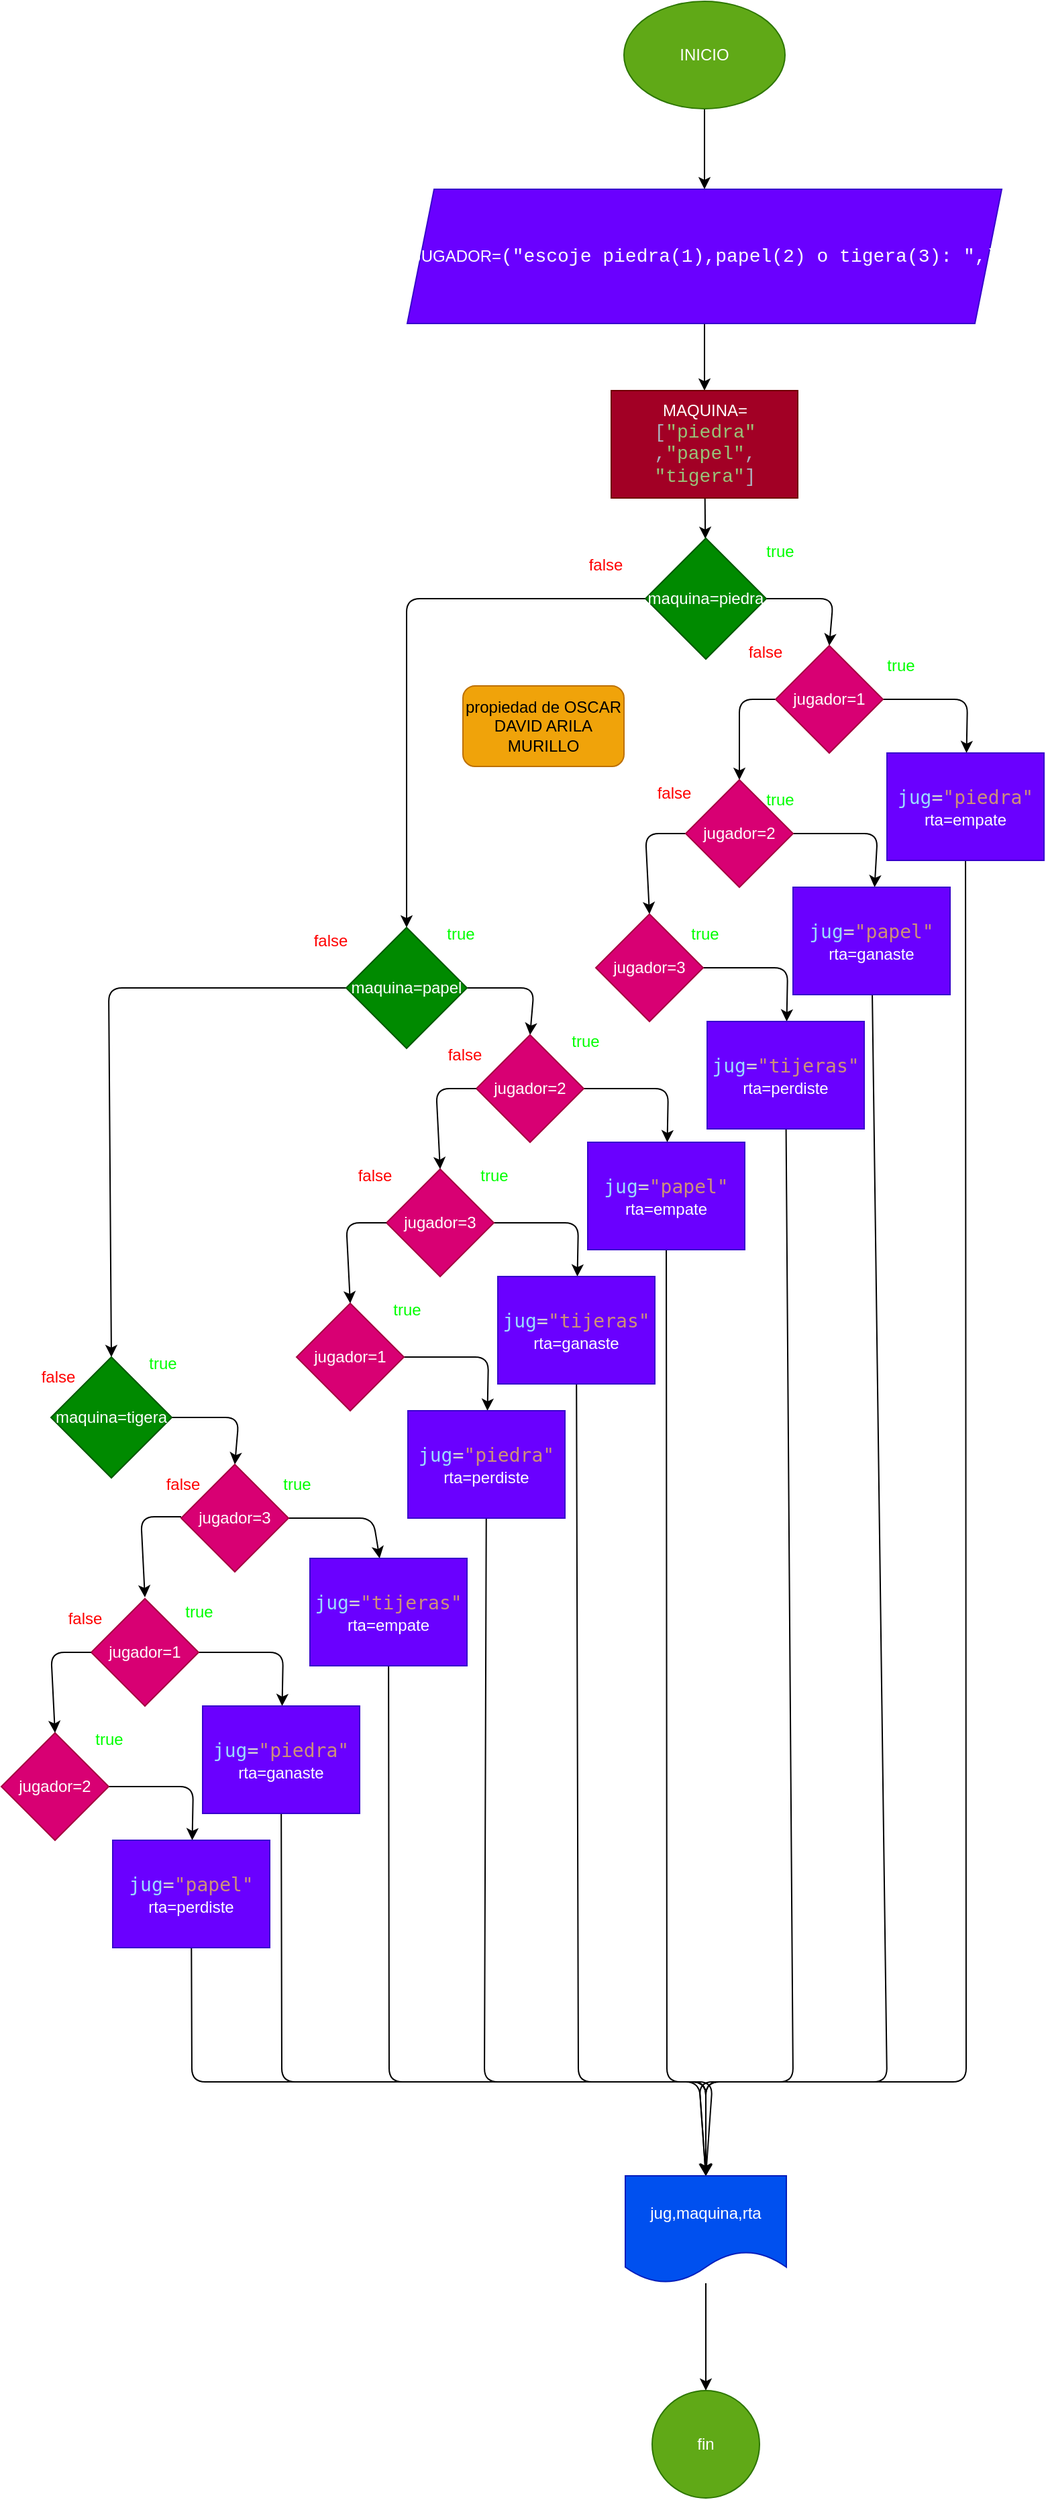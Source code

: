 <mxfile>
    <diagram id="kAJGpUURAKkahp7enerx" name="Página-1">
        <mxGraphModel dx="1716" dy="1706" grid="1" gridSize="10" guides="1" tooltips="1" connect="1" arrows="1" fold="1" page="1" pageScale="1" pageWidth="827" pageHeight="1169" math="0" shadow="0">
            <root>
                <mxCell id="0"/>
                <mxCell id="1" parent="0"/>
                <mxCell id="4" value="" style="edgeStyle=none;html=1;" parent="1" source="2" target="3" edge="1">
                    <mxGeometry relative="1" as="geometry"/>
                </mxCell>
                <mxCell id="2" value="INICIO" style="ellipse;whiteSpace=wrap;html=1;fillColor=#60a917;fontColor=#ffffff;strokeColor=#2D7600;" parent="1" vertex="1">
                    <mxGeometry x="354" y="-20" width="120" height="80" as="geometry"/>
                </mxCell>
                <mxCell id="6" value="" style="edgeStyle=none;html=1;" parent="1" source="3" target="5" edge="1">
                    <mxGeometry relative="1" as="geometry"/>
                </mxCell>
                <mxCell id="3" value="JUGADOR=&lt;span style=&quot;font-family: Consolas, &amp;quot;Courier New&amp;quot;, monospace; font-size: 14px;&quot;&gt;(&lt;/span&gt;&lt;span style=&quot;font-family: Consolas, &amp;quot;Courier New&amp;quot;, monospace; font-size: 14px;&quot;&gt;&quot;escoje piedra(1),papel(2) o tigera(3): &quot;&lt;/span&gt;&lt;span style=&quot;font-family: Consolas, &amp;quot;Courier New&amp;quot;, monospace; font-size: 14px;&quot;&gt;,)&lt;/span&gt;" style="shape=parallelogram;perimeter=parallelogramPerimeter;whiteSpace=wrap;html=1;fixedSize=1;fillColor=#6a00ff;strokeColor=#3700CC;fontColor=#ffffff;" parent="1" vertex="1">
                    <mxGeometry x="192.5" y="120" width="443" height="100" as="geometry"/>
                </mxCell>
                <mxCell id="13" value="" style="edgeStyle=none;html=1;" parent="1" source="5" target="7" edge="1">
                    <mxGeometry relative="1" as="geometry"/>
                </mxCell>
                <object label="MAQUINA=&lt;span style=&quot;color: rgb(171, 178, 191); font-family: Consolas, &amp;quot;Courier New&amp;quot;, monospace; font-size: 14px;&quot;&gt;[&lt;/span&gt;&lt;span style=&quot;font-family: Consolas, &amp;quot;Courier New&amp;quot;, monospace; font-size: 14px; color: rgb(152, 195, 121);&quot;&gt;&quot;piedra&quot;&lt;br&gt;&lt;/span&gt;&lt;span style=&quot;color: rgb(171, 178, 191); font-family: Consolas, &amp;quot;Courier New&amp;quot;, monospace; font-size: 14px;&quot;&gt;,&lt;/span&gt;&lt;span style=&quot;font-family: Consolas, &amp;quot;Courier New&amp;quot;, monospace; font-size: 14px; color: rgb(152, 195, 121);&quot;&gt;&quot;papel&quot;&lt;/span&gt;&lt;span style=&quot;color: rgb(171, 178, 191); font-family: Consolas, &amp;quot;Courier New&amp;quot;, monospace; font-size: 14px;&quot;&gt;,&lt;br&gt;&lt;/span&gt;&lt;span style=&quot;font-family: Consolas, &amp;quot;Courier New&amp;quot;, monospace; font-size: 14px; color: rgb(152, 195, 121);&quot;&gt;&quot;tigera&quot;&lt;/span&gt;&lt;span style=&quot;color: rgb(171, 178, 191); font-family: Consolas, &amp;quot;Courier New&amp;quot;, monospace; font-size: 14px;&quot;&gt;]&lt;/span&gt;&lt;span style=&quot;background-color: initial;&quot;&gt;&#9;&lt;/span&gt;" id="5">
                    <mxCell style="whiteSpace=wrap;html=1;fillColor=#a20025;strokeColor=#6F0000;fontColor=#ffffff;" parent="1" vertex="1">
                        <mxGeometry x="344.5" y="270" width="139" height="80" as="geometry"/>
                    </mxCell>
                </object>
                <mxCell id="10" style="edgeStyle=none;html=1;entryX=0.5;entryY=0;entryDx=0;entryDy=0;" parent="1" source="7" target="9" edge="1">
                    <mxGeometry relative="1" as="geometry">
                        <Array as="points">
                            <mxPoint x="510" y="425"/>
                        </Array>
                    </mxGeometry>
                </mxCell>
                <mxCell id="62" style="edgeStyle=none;html=1;entryX=0.5;entryY=0;entryDx=0;entryDy=0;fontColor=#00FF00;" parent="1" source="7" target="27" edge="1">
                    <mxGeometry relative="1" as="geometry">
                        <Array as="points">
                            <mxPoint x="192" y="425"/>
                        </Array>
                    </mxGeometry>
                </mxCell>
                <mxCell id="7" value="maquina=piedra" style="rhombus;whiteSpace=wrap;html=1;labelBackgroundColor=none;fillColor=#008a00;fontColor=#ffffff;strokeColor=#005700;" parent="1" vertex="1">
                    <mxGeometry x="370" y="380" width="90" height="90" as="geometry"/>
                </mxCell>
                <mxCell id="12" value="" style="edgeStyle=none;html=1;" parent="1" source="9" target="11" edge="1">
                    <mxGeometry relative="1" as="geometry">
                        <Array as="points">
                            <mxPoint x="610" y="500"/>
                        </Array>
                    </mxGeometry>
                </mxCell>
                <mxCell id="64" style="edgeStyle=none;html=1;entryX=0.5;entryY=0;entryDx=0;entryDy=0;fontColor=#00FF00;" parent="1" source="9" target="20" edge="1">
                    <mxGeometry relative="1" as="geometry">
                        <Array as="points">
                            <mxPoint x="440" y="500"/>
                        </Array>
                    </mxGeometry>
                </mxCell>
                <mxCell id="9" value="jugador=1" style="rhombus;whiteSpace=wrap;html=1;labelBackgroundColor=none;fillColor=#d80073;fontColor=#ffffff;strokeColor=#A50040;" parent="1" vertex="1">
                    <mxGeometry x="467" y="460" width="80" height="80" as="geometry"/>
                </mxCell>
                <mxCell id="97" style="edgeStyle=none;html=1;entryX=0.5;entryY=0;entryDx=0;entryDy=0;fontColor=#FFFFFF;" parent="1" source="11" target="86" edge="1">
                    <mxGeometry relative="1" as="geometry">
                        <Array as="points">
                            <mxPoint x="609" y="1530"/>
                            <mxPoint x="415" y="1530"/>
                        </Array>
                    </mxGeometry>
                </mxCell>
                <mxCell id="11" value="&lt;div style=&quot;color: rgb(212, 212, 212); font-family: &amp;quot;Droid Sans Mono&amp;quot;, &amp;quot;monospace&amp;quot;, monospace; font-size: 14px; line-height: 19px;&quot;&gt;&lt;span style=&quot;color: rgb(156, 220, 254);&quot;&gt;jug&lt;/span&gt;=&lt;span style=&quot;color: rgb(206, 145, 120);&quot;&gt;&quot;piedra&quot;&lt;/span&gt;&lt;/div&gt;rta=empate" style="whiteSpace=wrap;html=1;fillColor=#6a00ff;strokeColor=#3700CC;fontColor=#ffffff;" parent="1" vertex="1">
                    <mxGeometry x="550" y="540" width="117" height="80" as="geometry"/>
                </mxCell>
                <mxCell id="19" value="" style="edgeStyle=none;html=1;" parent="1" source="20" target="21" edge="1">
                    <mxGeometry relative="1" as="geometry">
                        <Array as="points">
                            <mxPoint x="543" y="600"/>
                        </Array>
                    </mxGeometry>
                </mxCell>
                <mxCell id="65" style="edgeStyle=none;html=1;entryX=0.5;entryY=0;entryDx=0;entryDy=0;fontColor=#00FF00;" parent="1" source="20" target="24" edge="1">
                    <mxGeometry relative="1" as="geometry">
                        <Array as="points">
                            <mxPoint x="370" y="600"/>
                        </Array>
                    </mxGeometry>
                </mxCell>
                <mxCell id="20" value="jugador=2&lt;span style=&quot;color: rgba(0, 0, 0, 0); font-family: monospace; font-size: 0px; text-align: start;&quot;&gt;%3CmxGraphModel%3E%3Croot%3E%3CmxCell%20id%3D%220%22%2F%3E%3CmxCell%20id%3D%221%22%20parent%3D%220%22%2F%3E%3CmxCell%20id%3D%222%22%20value%3D%22%22%20style%3D%22edgeStyle%3Dnone%3Bhtml%3D1%3B%22%20edge%3D%221%22%20source%3D%223%22%20target%3D%224%22%20parent%3D%221%22%3E%3CmxGeometry%20relative%3D%221%22%20as%3D%22geometry%22%3E%3CArray%20as%3D%22points%22%3E%3CmxPoint%20x%3D%22610%22%20y%3D%22500%22%2F%3E%3C%2FArray%3E%3C%2FmxGeometry%3E%3C%2FmxCell%3E%3CmxCell%20id%3D%223%22%20value%3D%22jugador%3D1%22%20style%3D%22rhombus%3BwhiteSpace%3Dwrap%3Bhtml%3D1%3BlabelBackgroundColor%3Dnone%3BfillColor%3D%23d80073%3BfontColor%3D%23ffffff%3BstrokeColor%3D%23A50040%3B%22%20vertex%3D%221%22%20parent%3D%221%22%3E%3CmxGeometry%20x%3D%22467%22%20y%3D%22460%22%20width%3D%2280%22%20height%3D%2280%22%20as%3D%22geometry%22%2F%3E%3C%2FmxCell%3E%3CmxCell%20id%3D%224%22%20value%3D%22empate%22%20style%3D%22shape%3Ddocument%3BwhiteSpace%3Dwrap%3Bhtml%3D1%3BboundedLbl%3D1%3BlabelBackgroundColor%3Dnone%3BfillColor%3D%23a20025%3BfontColor%3D%23ffffff%3BstrokeColor%3D%236F0000%3B%22%20vertex%3D%221%22%20parent%3D%221%22%3E%3CmxGeometry%20x%3D%22550%22%20y%3D%22540%22%20width%3D%22117%22%20height%3D%2280%22%20as%3D%22geometry%22%2F%3E%3C%2FmxCell%3E%3C%2Froot%3E%3C%2FmxGraphModel%3E&lt;/span&gt;&lt;span style=&quot;color: rgba(0, 0, 0, 0); font-family: monospace; font-size: 0px; text-align: start;&quot;&gt;%3CmxGraphModel%3E%3Croot%3E%3CmxCell%20id%3D%220%22%2F%3E%3CmxCell%20id%3D%221%22%20parent%3D%220%22%2F%3E%3CmxCell%20id%3D%222%22%20value%3D%22%22%20style%3D%22edgeStyle%3Dnone%3Bhtml%3D1%3B%22%20edge%3D%221%22%20source%3D%223%22%20target%3D%224%22%20parent%3D%221%22%3E%3CmxGeometry%20relative%3D%221%22%20as%3D%22geometry%22%3E%3CArray%20as%3D%22points%22%3E%3CmxPoint%20x%3D%22610%22%20y%3D%22500%22%2F%3E%3C%2FArray%3E%3C%2FmxGeometry%3E%3C%2FmxCell%3E%3CmxCell%20id%3D%223%22%20value%3D%22jugador%3D1%22%20style%3D%22rhombus%3BwhiteSpace%3Dwrap%3Bhtml%3D1%3BlabelBackgroundColor%3Dnone%3BfillColor%3D%23d80073%3BfontColor%3D%23ffffff%3BstrokeColor%3D%23A50040%3B%22%20vertex%3D%221%22%20parent%3D%221%22%3E%3CmxGeometry%20x%3D%22467%22%20y%3D%22460%22%20width%3D%2280%22%20height%3D%2280%22%20as%3D%22geometry%22%2F%3E%3C%2FmxCell%3E%3CmxCell%20id%3D%224%22%20value%3D%22empate%22%20style%3D%22shape%3Ddocument%3BwhiteSpace%3Dwrap%3Bhtml%3D1%3BboundedLbl%3D1%3BlabelBackgroundColor%3Dnone%3BfillColor%3D%23a20025%3BfontColor%3D%23ffffff%3BstrokeColor%3D%236F0000%3B%22%20vertex%3D%221%22%20parent%3D%221%22%3E%3CmxGeometry%20x%3D%22550%22%20y%3D%22540%22%20width%3D%22117%22%20height%3D%2280%22%20as%3D%22geometry%22%2F%3E%3C%2FmxCell%3E%3C%2Froot%3E%3C%2FmxGraphModel%3E&lt;/span&gt;" style="rhombus;whiteSpace=wrap;html=1;labelBackgroundColor=none;fillColor=#d80073;fontColor=#ffffff;strokeColor=#A50040;" parent="1" vertex="1">
                    <mxGeometry x="400" y="560" width="80" height="80" as="geometry"/>
                </mxCell>
                <mxCell id="96" style="edgeStyle=none;html=1;entryX=0.5;entryY=0;entryDx=0;entryDy=0;fontColor=#FFFFFF;" parent="1" source="21" target="86" edge="1">
                    <mxGeometry relative="1" as="geometry">
                        <Array as="points">
                            <mxPoint x="550" y="1530"/>
                            <mxPoint x="410" y="1530"/>
                        </Array>
                    </mxGeometry>
                </mxCell>
                <mxCell id="21" value="&lt;div style=&quot;color: rgb(212, 212, 212); font-family: &amp;quot;Droid Sans Mono&amp;quot;, &amp;quot;monospace&amp;quot;, monospace; font-size: 14px; line-height: 19px;&quot;&gt;&lt;span style=&quot;color: rgb(156, 220, 254);&quot;&gt;jug&lt;/span&gt;=&lt;span style=&quot;color: rgb(206, 145, 120);&quot;&gt;&quot;papel&quot;&lt;/span&gt;&lt;/div&gt;rta=ganaste&lt;br&gt;" style="whiteSpace=wrap;html=1;fillColor=#6a00ff;strokeColor=#3700CC;fontColor=#ffffff;" parent="1" vertex="1">
                    <mxGeometry x="480" y="640" width="117" height="80" as="geometry"/>
                </mxCell>
                <mxCell id="23" value="" style="edgeStyle=none;html=1;" parent="1" source="24" target="25" edge="1">
                    <mxGeometry relative="1" as="geometry">
                        <Array as="points">
                            <mxPoint x="476" y="700"/>
                        </Array>
                    </mxGeometry>
                </mxCell>
                <mxCell id="24" value="jugador=3&lt;span style=&quot;color: rgba(0, 0, 0, 0); font-family: monospace; font-size: 0px; text-align: start;&quot;&gt;%3CmxGraphModel%3E%3Croot%3E%3CmxCell%20id%3D%220%22%2F%3E%3CmxCell%20id%3D%221%22%20parent%3D%220%22%2F%3E%3CmxCell%20id%3D%222%22%20value%3D%22%22%20style%3D%22edgeStyle%3Dnone%3Bhtml%3D1%3B%22%20edge%3D%221%22%20source%3D%223%22%20target%3D%224%22%20parent%3D%221%22%3E%3CmxGeometry%20relative%3D%221%22%20as%3D%22geometry%22%3E%3CArray%20as%3D%22points%22%3E%3CmxPoint%20x%3D%22610%22%20y%3D%22500%22%2F%3E%3C%2FArray%3E%3C%2FmxGeometry%3E%3C%2FmxCell%3E%3CmxCell%20id%3D%223%22%20value%3D%22jugador%3D1%22%20style%3D%22rhombus%3BwhiteSpace%3Dwrap%3Bhtml%3D1%3BlabelBackgroundColor%3Dnone%3BfillColor%3D%23d80073%3BfontColor%3D%23ffffff%3BstrokeColor%3D%23A50040%3B%22%20vertex%3D%221%22%20parent%3D%221%22%3E%3CmxGeometry%20x%3D%22467%22%20y%3D%22460%22%20width%3D%2280%22%20height%3D%2280%22%20as%3D%22geometry%22%2F%3E%3C%2FmxCell%3E%3CmxCell%20id%3D%224%22%20value%3D%22empate%22%20style%3D%22shape%3Ddocument%3BwhiteSpace%3Dwrap%3Bhtml%3D1%3BboundedLbl%3D1%3BlabelBackgroundColor%3Dnone%3BfillColor%3D%23a20025%3BfontColor%3D%23ffffff%3BstrokeColor%3D%236F0000%3B%22%20vertex%3D%221%22%20parent%3D%221%22%3E%3CmxGeometry%20x%3D%22550%22%20y%3D%22540%22%20width%3D%22117%22%20height%3D%2280%22%20as%3D%22geometry%22%2F%3E%3C%2FmxCell%3E%3C%2Froot%3E%3C%2FmxGraphModel%3E&lt;/span&gt;&lt;span style=&quot;color: rgba(0, 0, 0, 0); font-family: monospace; font-size: 0px; text-align: start;&quot;&gt;%3CmxGraphModel%3E%3Croot%3E%3CmxCell%20id%3D%220%22%2F%3E%3CmxCell%20id%3D%221%22%20parent%3D%220%22%2F%3E%3CmxCell%20id%3D%222%22%20value%3D%22%22%20style%3D%22edgeStyle%3Dnone%3Bhtml%3D1%3B%22%20edge%3D%221%22%20source%3D%223%22%20target%3D%224%22%20parent%3D%221%22%3E%3CmxGeometry%20relative%3D%221%22%20as%3D%22geometry%22%3E%3CArray%20as%3D%22points%22%3E%3CmxPoint%20x%3D%22610%22%20y%3D%22500%22%2F%3E%3C%2FArray%3E%3C%2FmxGeometry%3E%3C%2FmxCell%3E%3CmxCell%20id%3D%223%22%20value%3D%22jugador%3D1%22%20style%3D%22rhombus%3BwhiteSpace%3Dwrap%3Bhtml%3D1%3BlabelBackgroundColor%3Dnone%3BfillColor%3D%23d80073%3BfontColor%3D%23ffffff%3BstrokeColor%3D%23A50040%3B%22%20vertex%3D%221%22%20parent%3D%221%22%3E%3CmxGeometry%20x%3D%22467%22%20y%3D%22460%22%20width%3D%2280%22%20height%3D%2280%22%20as%3D%22geometry%22%2F%3E%3C%2FmxCell%3E%3CmxCell%20id%3D%224%22%20value%3D%22empate%22%20style%3D%22shape%3Ddocument%3BwhiteSpace%3Dwrap%3Bhtml%3D1%3BboundedLbl%3D1%3BlabelBackgroundColor%3Dnone%3BfillColor%3D%23a20025%3BfontColor%3D%23ffffff%3BstrokeColor%3D%236F0000%3B%22%20vertex%3D%221%22%20parent%3D%221%22%3E%3CmxGeometry%20x%3D%22550%22%20y%3D%22540%22%20width%3D%22117%22%20height%3D%2280%22%20as%3D%22geometry%22%2F%3E%3C%2FmxCell%3E%3C%2Froot%3E%3C%2FmxGraphModel%3E&lt;/span&gt;" style="rhombus;whiteSpace=wrap;html=1;labelBackgroundColor=none;fillColor=#d80073;fontColor=#ffffff;strokeColor=#A50040;" parent="1" vertex="1">
                    <mxGeometry x="333" y="660" width="80" height="80" as="geometry"/>
                </mxCell>
                <mxCell id="95" style="edgeStyle=none;html=1;entryX=0.5;entryY=0;entryDx=0;entryDy=0;fontColor=#FFFFFF;" parent="1" source="25" target="86" edge="1">
                    <mxGeometry relative="1" as="geometry">
                        <Array as="points">
                            <mxPoint x="480" y="1530"/>
                            <mxPoint x="415" y="1530"/>
                        </Array>
                    </mxGeometry>
                </mxCell>
                <mxCell id="25" value="&lt;div style=&quot;color: rgb(212, 212, 212); font-family: &amp;quot;Droid Sans Mono&amp;quot;, &amp;quot;monospace&amp;quot;, monospace; font-size: 14px; line-height: 19px;&quot;&gt;&lt;span style=&quot;color: rgb(156, 220, 254);&quot;&gt;jug&lt;/span&gt;=&lt;span style=&quot;color: rgb(206, 145, 120);&quot;&gt;&quot;tijeras&quot;&lt;/span&gt;&lt;/div&gt;rta=perdiste" style="whiteSpace=wrap;html=1;fillColor=#6a00ff;strokeColor=#3700CC;fontColor=#ffffff;" parent="1" vertex="1">
                    <mxGeometry x="416" y="740" width="117" height="80" as="geometry"/>
                </mxCell>
                <mxCell id="26" style="edgeStyle=none;html=1;entryX=0.5;entryY=0;entryDx=0;entryDy=0;" parent="1" source="27" target="29" edge="1">
                    <mxGeometry relative="1" as="geometry">
                        <Array as="points">
                            <mxPoint x="287" y="715"/>
                        </Array>
                    </mxGeometry>
                </mxCell>
                <mxCell id="63" style="edgeStyle=none;html=1;entryX=0.5;entryY=0;entryDx=0;entryDy=0;fontColor=#00FF00;" parent="1" source="27" target="38" edge="1">
                    <mxGeometry relative="1" as="geometry">
                        <Array as="points">
                            <mxPoint x="-30" y="715"/>
                        </Array>
                    </mxGeometry>
                </mxCell>
                <mxCell id="27" value="maquina=papel" style="rhombus;whiteSpace=wrap;html=1;labelBackgroundColor=none;fillColor=#008a00;fontColor=#ffffff;strokeColor=#005700;" parent="1" vertex="1">
                    <mxGeometry x="147" y="670" width="90" height="90" as="geometry"/>
                </mxCell>
                <mxCell id="28" value="" style="edgeStyle=none;html=1;" parent="1" source="29" target="30" edge="1">
                    <mxGeometry relative="1" as="geometry">
                        <Array as="points">
                            <mxPoint x="387" y="790"/>
                        </Array>
                    </mxGeometry>
                </mxCell>
                <mxCell id="29" value="jugador=2" style="rhombus;whiteSpace=wrap;html=1;labelBackgroundColor=none;fillColor=#d80073;fontColor=#ffffff;strokeColor=#A50040;" parent="1" vertex="1">
                    <mxGeometry x="244" y="750" width="80" height="80" as="geometry"/>
                </mxCell>
                <mxCell id="94" style="edgeStyle=none;html=1;entryX=0.5;entryY=0;entryDx=0;entryDy=0;fontColor=#FFFFFF;" parent="1" source="30" target="86" edge="1">
                    <mxGeometry relative="1" as="geometry">
                        <Array as="points">
                            <mxPoint x="386" y="1530"/>
                            <mxPoint x="420" y="1530"/>
                        </Array>
                    </mxGeometry>
                </mxCell>
                <mxCell id="30" value="&lt;div style=&quot;color: rgb(212, 212, 212); font-family: &amp;quot;Droid Sans Mono&amp;quot;, &amp;quot;monospace&amp;quot;, monospace; font-size: 14px; line-height: 19px;&quot;&gt;&lt;span style=&quot;color: rgb(156, 220, 254);&quot;&gt;jug&lt;/span&gt;=&lt;span style=&quot;color: rgb(206, 145, 120);&quot;&gt;&quot;papel&quot;&lt;/span&gt;&lt;/div&gt;rta=empate&lt;br&gt;" style="whiteSpace=wrap;html=1;fillColor=#6a00ff;strokeColor=#3700CC;fontColor=#ffffff;" parent="1" vertex="1">
                    <mxGeometry x="327" y="830" width="117" height="80" as="geometry"/>
                </mxCell>
                <mxCell id="31" value="" style="edgeStyle=none;html=1;" parent="1" source="32" target="33" edge="1">
                    <mxGeometry relative="1" as="geometry">
                        <Array as="points">
                            <mxPoint x="320" y="890"/>
                        </Array>
                    </mxGeometry>
                </mxCell>
                <mxCell id="32" value="jugador=3&lt;span style=&quot;color: rgba(0, 0, 0, 0); font-family: monospace; font-size: 0px; text-align: start;&quot;&gt;%3CmxGraphModel%3E%3Croot%3E%3CmxCell%20id%3D%220%22%2F%3E%3CmxCell%20id%3D%221%22%20parent%3D%220%22%2F%3E%3CmxCell%20id%3D%222%22%20value%3D%22%22%20style%3D%22edgeStyle%3Dnone%3Bhtml%3D1%3B%22%20edge%3D%221%22%20source%3D%223%22%20target%3D%224%22%20parent%3D%221%22%3E%3CmxGeometry%20relative%3D%221%22%20as%3D%22geometry%22%3E%3CArray%20as%3D%22points%22%3E%3CmxPoint%20x%3D%22610%22%20y%3D%22500%22%2F%3E%3C%2FArray%3E%3C%2FmxGeometry%3E%3C%2FmxCell%3E%3CmxCell%20id%3D%223%22%20value%3D%22jugador%3D1%22%20style%3D%22rhombus%3BwhiteSpace%3Dwrap%3Bhtml%3D1%3BlabelBackgroundColor%3Dnone%3BfillColor%3D%23d80073%3BfontColor%3D%23ffffff%3BstrokeColor%3D%23A50040%3B%22%20vertex%3D%221%22%20parent%3D%221%22%3E%3CmxGeometry%20x%3D%22467%22%20y%3D%22460%22%20width%3D%2280%22%20height%3D%2280%22%20as%3D%22geometry%22%2F%3E%3C%2FmxCell%3E%3CmxCell%20id%3D%224%22%20value%3D%22empate%22%20style%3D%22shape%3Ddocument%3BwhiteSpace%3Dwrap%3Bhtml%3D1%3BboundedLbl%3D1%3BlabelBackgroundColor%3Dnone%3BfillColor%3D%23a20025%3BfontColor%3D%23ffffff%3BstrokeColor%3D%236F0000%3B%22%20vertex%3D%221%22%20parent%3D%221%22%3E%3CmxGeometry%20x%3D%22550%22%20y%3D%22540%22%20width%3D%22117%22%20height%3D%2280%22%20as%3D%22geometry%22%2F%3E%3C%2FmxCell%3E%3C%2Froot%3E%3C%2FmxGraphModel%3E&lt;/span&gt;&lt;span style=&quot;color: rgba(0, 0, 0, 0); font-family: monospace; font-size: 0px; text-align: start;&quot;&gt;%3CmxGraphModel%3E%3Croot%3E%3CmxCell%20id%3D%220%22%2F%3E%3CmxCell%20id%3D%221%22%20parent%3D%220%22%2F%3E%3CmxCell%20id%3D%222%22%20value%3D%22%22%20style%3D%22edgeStyle%3Dnone%3Bhtml%3D1%3B%22%20edge%3D%221%22%20source%3D%223%22%20target%3D%224%22%20parent%3D%221%22%3E%3CmxGeometry%20relative%3D%221%22%20as%3D%22geometry%22%3E%3CArray%20as%3D%22points%22%3E%3CmxPoint%20x%3D%22610%22%20y%3D%22500%22%2F%3E%3C%2FArray%3E%3C%2FmxGeometry%3E%3C%2FmxCell%3E%3CmxCell%20id%3D%223%22%20value%3D%22jugador%3D1%22%20style%3D%22rhombus%3BwhiteSpace%3Dwrap%3Bhtml%3D1%3BlabelBackgroundColor%3Dnone%3BfillColor%3D%23d80073%3BfontColor%3D%23ffffff%3BstrokeColor%3D%23A50040%3B%22%20vertex%3D%221%22%20parent%3D%221%22%3E%3CmxGeometry%20x%3D%22467%22%20y%3D%22460%22%20width%3D%2280%22%20height%3D%2280%22%20as%3D%22geometry%22%2F%3E%3C%2FmxCell%3E%3CmxCell%20id%3D%224%22%20value%3D%22empate%22%20style%3D%22shape%3Ddocument%3BwhiteSpace%3Dwrap%3Bhtml%3D1%3BboundedLbl%3D1%3BlabelBackgroundColor%3Dnone%3BfillColor%3D%23a20025%3BfontColor%3D%23ffffff%3BstrokeColor%3D%236F0000%3B%22%20vertex%3D%221%22%20parent%3D%221%22%3E%3CmxGeometry%20x%3D%22550%22%20y%3D%22540%22%20width%3D%22117%22%20height%3D%2280%22%20as%3D%22geometry%22%2F%3E%3C%2FmxCell%3E%3C%2Froot%3E%3C%2FmxGraphModel%3E&lt;/span&gt;" style="rhombus;whiteSpace=wrap;html=1;labelBackgroundColor=none;fillColor=#d80073;fontColor=#ffffff;strokeColor=#A50040;" parent="1" vertex="1">
                    <mxGeometry x="177" y="850" width="80" height="80" as="geometry"/>
                </mxCell>
                <mxCell id="93" style="edgeStyle=none;html=1;entryX=0.5;entryY=0;entryDx=0;entryDy=0;fontColor=#FFFFFF;" parent="1" source="33" target="86" edge="1">
                    <mxGeometry relative="1" as="geometry">
                        <Array as="points">
                            <mxPoint x="320" y="1530"/>
                            <mxPoint x="410" y="1530"/>
                        </Array>
                    </mxGeometry>
                </mxCell>
                <mxCell id="33" value="&lt;div style=&quot;color: rgb(212, 212, 212); font-family: &amp;quot;Droid Sans Mono&amp;quot;, &amp;quot;monospace&amp;quot;, monospace; font-size: 14px; line-height: 19px;&quot;&gt;&lt;span style=&quot;color: rgb(156, 220, 254);&quot;&gt;jug&lt;/span&gt;=&lt;span style=&quot;color: rgb(206, 145, 120);&quot;&gt;&quot;tijeras&quot;&lt;/span&gt;&lt;/div&gt;rta=ganaste" style="whiteSpace=wrap;html=1;fillColor=#6a00ff;strokeColor=#3700CC;fontColor=#ffffff;" parent="1" vertex="1">
                    <mxGeometry x="260" y="930" width="117" height="80" as="geometry"/>
                </mxCell>
                <mxCell id="34" value="" style="edgeStyle=none;html=1;" parent="1" source="35" target="36" edge="1">
                    <mxGeometry relative="1" as="geometry">
                        <Array as="points">
                            <mxPoint x="253" y="990"/>
                        </Array>
                    </mxGeometry>
                </mxCell>
                <mxCell id="35" value="jugador=1&lt;span style=&quot;color: rgba(0, 0, 0, 0); font-family: monospace; font-size: 0px; text-align: start;&quot;&gt;%3CmxGraphModel%3E%3Croot%3E%3CmxCell%20id%3D%220%22%2F%3E%3CmxCell%20id%3D%221%22%20parent%3D%220%22%2F%3E%3CmxCell%20id%3D%222%22%20value%3D%22%22%20style%3D%22edgeStyle%3Dnone%3Bhtml%3D1%3B%22%20edge%3D%221%22%20source%3D%223%22%20target%3D%224%22%20parent%3D%221%22%3E%3CmxGeometry%20relative%3D%221%22%20as%3D%22geometry%22%3E%3CArray%20as%3D%22points%22%3E%3CmxPoint%20x%3D%22610%22%20y%3D%22500%22%2F%3E%3C%2FArray%3E%3C%2FmxGeometry%3E%3C%2FmxCell%3E%3CmxCell%20id%3D%223%22%20value%3D%22jugador%3D1%22%20style%3D%22rhombus%3BwhiteSpace%3Dwrap%3Bhtml%3D1%3BlabelBackgroundColor%3Dnone%3BfillColor%3D%23d80073%3BfontColor%3D%23ffffff%3BstrokeColor%3D%23A50040%3B%22%20vertex%3D%221%22%20parent%3D%221%22%3E%3CmxGeometry%20x%3D%22467%22%20y%3D%22460%22%20width%3D%2280%22%20height%3D%2280%22%20as%3D%22geometry%22%2F%3E%3C%2FmxCell%3E%3CmxCell%20id%3D%224%22%20value%3D%22empate%22%20style%3D%22shape%3Ddocument%3BwhiteSpace%3Dwrap%3Bhtml%3D1%3BboundedLbl%3D1%3BlabelBackgroundColor%3Dnone%3BfillColor%3D%23a20025%3BfontColor%3D%23ffffff%3BstrokeColor%3D%236F0000%3B%22%20vertex%3D%221%22%20parent%3D%221%22%3E%3CmxGeometry%20x%3D%22550%22%20y%3D%22540%22%20width%3D%22117%22%20height%3D%2280%22%20as%3D%22geometry%22%2F%3E%3C%2FmxCell%3E%3C%2Froot%3E%3C%2FmxGraphModel%3E&lt;/span&gt;&lt;span style=&quot;color: rgba(0, 0, 0, 0); font-family: monospace; font-size: 0px; text-align: start;&quot;&gt;%3CmxGraphModel%3E%3Croot%3E%3CmxCell%20id%3D%220%22%2F%3E%3CmxCell%20id%3D%221%22%20parent%3D%220%22%2F%3E%3CmxCell%20id%3D%222%22%20value%3D%22%22%20style%3D%22edgeStyle%3Dnone%3Bhtml%3D1%3B%22%20edge%3D%221%22%20source%3D%223%22%20target%3D%224%22%20parent%3D%221%22%3E%3CmxGeometry%20relative%3D%221%22%20as%3D%22geometry%22%3E%3CArray%20as%3D%22points%22%3E%3CmxPoint%20x%3D%22610%22%20y%3D%22500%22%2F%3E%3C%2FArray%3E%3C%2FmxGeometry%3E%3C%2FmxCell%3E%3CmxCell%20id%3D%223%22%20value%3D%22jugador%3D1%22%20style%3D%22rhombus%3BwhiteSpace%3Dwrap%3Bhtml%3D1%3BlabelBackgroundColor%3Dnone%3BfillColor%3D%23d80073%3BfontColor%3D%23ffffff%3BstrokeColor%3D%23A50040%3B%22%20vertex%3D%221%22%20parent%3D%221%22%3E%3CmxGeometry%20x%3D%22467%22%20y%3D%22460%22%20width%3D%2280%22%20height%3D%2280%22%20as%3D%22geometry%22%2F%3E%3C%2FmxCell%3E%3CmxCell%20id%3D%224%22%20value%3D%22empate%22%20style%3D%22shape%3Ddocument%3BwhiteSpace%3Dwrap%3Bhtml%3D1%3BboundedLbl%3D1%3BlabelBackgroundColor%3Dnone%3BfillColor%3D%23a20025%3BfontColor%3D%23ffffff%3BstrokeColor%3D%236F0000%3B%22%20vertex%3D%221%22%20parent%3D%221%22%3E%3CmxGeometry%20x%3D%22550%22%20y%3D%22540%22%20width%3D%22117%22%20height%3D%2280%22%20as%3D%22geometry%22%2F%3E%3C%2FmxCell%3E%3C%2Froot%3E%3C%2FmxGraphModel%3E&lt;/span&gt;" style="rhombus;whiteSpace=wrap;html=1;labelBackgroundColor=none;fillColor=#d80073;fontColor=#ffffff;strokeColor=#A50040;" parent="1" vertex="1">
                    <mxGeometry x="110" y="950" width="80" height="80" as="geometry"/>
                </mxCell>
                <mxCell id="90" style="edgeStyle=none;html=1;fontColor=#FFFFFF;entryX=0.5;entryY=0;entryDx=0;entryDy=0;" parent="1" source="36" target="86" edge="1">
                    <mxGeometry relative="1" as="geometry">
                        <mxPoint x="411.667" y="1580" as="targetPoint"/>
                        <Array as="points">
                            <mxPoint x="250" y="1530"/>
                            <mxPoint x="415" y="1530"/>
                        </Array>
                    </mxGeometry>
                </mxCell>
                <mxCell id="36" value="&lt;div style=&quot;color: rgb(212, 212, 212); font-family: &amp;quot;Droid Sans Mono&amp;quot;, &amp;quot;monospace&amp;quot;, monospace; font-size: 14px; line-height: 19px;&quot;&gt;&lt;span style=&quot;color: rgb(156, 220, 254);&quot;&gt;jug&lt;/span&gt;=&lt;span style=&quot;color: rgb(206, 145, 120);&quot;&gt;&quot;piedra&quot;&lt;/span&gt;&lt;/div&gt;rta=perdiste&lt;br&gt;" style="whiteSpace=wrap;html=1;fillColor=#6a00ff;strokeColor=#3700CC;fontColor=#ffffff;" parent="1" vertex="1">
                    <mxGeometry x="193" y="1030" width="117" height="80" as="geometry"/>
                </mxCell>
                <mxCell id="37" style="edgeStyle=none;html=1;entryX=0.5;entryY=0;entryDx=0;entryDy=0;" parent="1" source="38" target="40" edge="1">
                    <mxGeometry relative="1" as="geometry">
                        <Array as="points">
                            <mxPoint x="67" y="1035"/>
                        </Array>
                    </mxGeometry>
                </mxCell>
                <mxCell id="38" value="maquina=tigera" style="rhombus;whiteSpace=wrap;html=1;labelBackgroundColor=none;fillColor=#008a00;fontColor=#ffffff;strokeColor=#005700;" parent="1" vertex="1">
                    <mxGeometry x="-73" y="990" width="90" height="90" as="geometry"/>
                </mxCell>
                <mxCell id="39" value="" style="edgeStyle=none;html=1;" parent="1" source="40" target="41" edge="1">
                    <mxGeometry relative="1" as="geometry">
                        <Array as="points">
                            <mxPoint x="167" y="1110"/>
                        </Array>
                    </mxGeometry>
                </mxCell>
                <mxCell id="40" value="jugador=3" style="rhombus;whiteSpace=wrap;html=1;labelBackgroundColor=none;fillColor=#d80073;fontColor=#ffffff;strokeColor=#A50040;" parent="1" vertex="1">
                    <mxGeometry x="24" y="1070" width="80" height="80" as="geometry"/>
                </mxCell>
                <mxCell id="89" style="edgeStyle=none;html=1;entryX=0.5;entryY=0;entryDx=0;entryDy=0;fontColor=#FFFFFF;" parent="1" source="41" target="86" edge="1">
                    <mxGeometry relative="1" as="geometry">
                        <Array as="points">
                            <mxPoint x="179" y="1530"/>
                            <mxPoint x="415" y="1530"/>
                        </Array>
                    </mxGeometry>
                </mxCell>
                <mxCell id="41" value="&lt;div style=&quot;color: rgb(212, 212, 212); font-family: &amp;quot;Droid Sans Mono&amp;quot;, &amp;quot;monospace&amp;quot;, monospace; font-size: 14px; line-height: 19px;&quot;&gt;&lt;span style=&quot;color: rgb(156, 220, 254);&quot;&gt;jug&lt;/span&gt;=&lt;span style=&quot;color: rgb(206, 145, 120);&quot;&gt;&quot;tijeras&quot;&lt;/span&gt;&lt;/div&gt;rta=empate&lt;br&gt;" style="whiteSpace=wrap;html=1;fillColor=#6a00ff;strokeColor=#3700CC;fontColor=#ffffff;" parent="1" vertex="1">
                    <mxGeometry x="120" y="1140" width="117" height="80" as="geometry"/>
                </mxCell>
                <mxCell id="42" value="" style="edgeStyle=none;html=1;" parent="1" source="43" target="44" edge="1">
                    <mxGeometry relative="1" as="geometry">
                        <Array as="points">
                            <mxPoint x="100" y="1210"/>
                        </Array>
                    </mxGeometry>
                </mxCell>
                <mxCell id="43" value="jugador=1&lt;span style=&quot;color: rgba(0, 0, 0, 0); font-family: monospace; font-size: 0px; text-align: start;&quot;&gt;%3CmxGraphModel%3E%3Croot%3E%3CmxCell%20id%3D%220%22%2F%3E%3CmxCell%20id%3D%221%22%20parent%3D%220%22%2F%3E%3CmxCell%20id%3D%222%22%20value%3D%22%22%20style%3D%22edgeStyle%3Dnone%3Bhtml%3D1%3B%22%20edge%3D%221%22%20source%3D%223%22%20target%3D%224%22%20parent%3D%221%22%3E%3CmxGeometry%20relative%3D%221%22%20as%3D%22geometry%22%3E%3CArray%20as%3D%22points%22%3E%3CmxPoint%20x%3D%22610%22%20y%3D%22500%22%2F%3E%3C%2FArray%3E%3C%2FmxGeometry%3E%3C%2FmxCell%3E%3CmxCell%20id%3D%223%22%20value%3D%22jugador%3D1%22%20style%3D%22rhombus%3BwhiteSpace%3Dwrap%3Bhtml%3D1%3BlabelBackgroundColor%3Dnone%3BfillColor%3D%23d80073%3BfontColor%3D%23ffffff%3BstrokeColor%3D%23A50040%3B%22%20vertex%3D%221%22%20parent%3D%221%22%3E%3CmxGeometry%20x%3D%22467%22%20y%3D%22460%22%20width%3D%2280%22%20height%3D%2280%22%20as%3D%22geometry%22%2F%3E%3C%2FmxCell%3E%3CmxCell%20id%3D%224%22%20value%3D%22empate%22%20style%3D%22shape%3Ddocument%3BwhiteSpace%3Dwrap%3Bhtml%3D1%3BboundedLbl%3D1%3BlabelBackgroundColor%3Dnone%3BfillColor%3D%23a20025%3BfontColor%3D%23ffffff%3BstrokeColor%3D%236F0000%3B%22%20vertex%3D%221%22%20parent%3D%221%22%3E%3CmxGeometry%20x%3D%22550%22%20y%3D%22540%22%20width%3D%22117%22%20height%3D%2280%22%20as%3D%22geometry%22%2F%3E%3C%2FmxCell%3E%3C%2Froot%3E%3C%2FmxGraphModel%3E&lt;/span&gt;&lt;span style=&quot;color: rgba(0, 0, 0, 0); font-family: monospace; font-size: 0px; text-align: start;&quot;&gt;%3CmxGraphModel%3E%3Croot%3E%3CmxCell%20id%3D%220%22%2F%3E%3CmxCell%20id%3D%221%22%20parent%3D%220%22%2F%3E%3CmxCell%20id%3D%222%22%20value%3D%22%22%20style%3D%22edgeStyle%3Dnone%3Bhtml%3D1%3B%22%20edge%3D%221%22%20source%3D%223%22%20target%3D%224%22%20parent%3D%221%22%3E%3CmxGeometry%20relative%3D%221%22%20as%3D%22geometry%22%3E%3CArray%20as%3D%22points%22%3E%3CmxPoint%20x%3D%22610%22%20y%3D%22500%22%2F%3E%3C%2FArray%3E%3C%2FmxGeometry%3E%3C%2FmxCell%3E%3CmxCell%20id%3D%223%22%20value%3D%22jugador%3D1%22%20style%3D%22rhombus%3BwhiteSpace%3Dwrap%3Bhtml%3D1%3BlabelBackgroundColor%3Dnone%3BfillColor%3D%23d80073%3BfontColor%3D%23ffffff%3BstrokeColor%3D%23A50040%3B%22%20vertex%3D%221%22%20parent%3D%221%22%3E%3CmxGeometry%20x%3D%22467%22%20y%3D%22460%22%20width%3D%2280%22%20height%3D%2280%22%20as%3D%22geometry%22%2F%3E%3C%2FmxCell%3E%3CmxCell%20id%3D%224%22%20value%3D%22empate%22%20style%3D%22shape%3Ddocument%3BwhiteSpace%3Dwrap%3Bhtml%3D1%3BboundedLbl%3D1%3BlabelBackgroundColor%3Dnone%3BfillColor%3D%23a20025%3BfontColor%3D%23ffffff%3BstrokeColor%3D%236F0000%3B%22%20vertex%3D%221%22%20parent%3D%221%22%3E%3CmxGeometry%20x%3D%22550%22%20y%3D%22540%22%20width%3D%22117%22%20height%3D%2280%22%20as%3D%22geometry%22%2F%3E%3C%2FmxCell%3E%3C%2Froot%3E%3C%2FmxGraphModel%3E&lt;/span&gt;" style="rhombus;whiteSpace=wrap;html=1;labelBackgroundColor=none;fillColor=#d80073;fontColor=#ffffff;strokeColor=#A50040;" parent="1" vertex="1">
                    <mxGeometry x="-43" y="1170" width="80" height="80" as="geometry"/>
                </mxCell>
                <mxCell id="88" style="edgeStyle=none;html=1;entryX=0.5;entryY=0;entryDx=0;entryDy=0;fontColor=#FFFFFF;" parent="1" source="44" target="86" edge="1">
                    <mxGeometry relative="1" as="geometry">
                        <Array as="points">
                            <mxPoint x="99" y="1530"/>
                            <mxPoint x="415" y="1530"/>
                        </Array>
                    </mxGeometry>
                </mxCell>
                <mxCell id="44" value="&lt;div style=&quot;color: rgb(212, 212, 212); font-family: &amp;quot;Droid Sans Mono&amp;quot;, &amp;quot;monospace&amp;quot;, monospace; font-size: 14px; line-height: 19px;&quot;&gt;&lt;span style=&quot;color: rgb(156, 220, 254);&quot;&gt;jug&lt;/span&gt;=&lt;span style=&quot;color: rgb(206, 145, 120);&quot;&gt;&quot;piedra&quot;&lt;/span&gt;&lt;/div&gt;rta=ganaste&lt;br&gt;" style="whiteSpace=wrap;html=1;fillColor=#6a00ff;strokeColor=#3700CC;fontColor=#ffffff;" parent="1" vertex="1">
                    <mxGeometry x="40" y="1250" width="117" height="80" as="geometry"/>
                </mxCell>
                <mxCell id="45" value="" style="edgeStyle=none;html=1;" parent="1" source="46" target="47" edge="1">
                    <mxGeometry relative="1" as="geometry">
                        <Array as="points">
                            <mxPoint x="33" y="1310"/>
                        </Array>
                    </mxGeometry>
                </mxCell>
                <mxCell id="46" value="jugador=2&lt;span style=&quot;color: rgba(0, 0, 0, 0); font-family: monospace; font-size: 0px; text-align: start;&quot;&gt;%3CmxGraphModel%3E%3Croot%3E%3CmxCell%20id%3D%220%22%2F%3E%3CmxCell%20id%3D%221%22%20parent%3D%220%22%2F%3E%3CmxCell%20id%3D%222%22%20value%3D%22%22%20style%3D%22edgeStyle%3Dnone%3Bhtml%3D1%3B%22%20edge%3D%221%22%20source%3D%223%22%20target%3D%224%22%20parent%3D%221%22%3E%3CmxGeometry%20relative%3D%221%22%20as%3D%22geometry%22%3E%3CArray%20as%3D%22points%22%3E%3CmxPoint%20x%3D%22610%22%20y%3D%22500%22%2F%3E%3C%2FArray%3E%3C%2FmxGeometry%3E%3C%2FmxCell%3E%3CmxCell%20id%3D%223%22%20value%3D%22jugador%3D1%22%20style%3D%22rhombus%3BwhiteSpace%3Dwrap%3Bhtml%3D1%3BlabelBackgroundColor%3Dnone%3BfillColor%3D%23d80073%3BfontColor%3D%23ffffff%3BstrokeColor%3D%23A50040%3B%22%20vertex%3D%221%22%20parent%3D%221%22%3E%3CmxGeometry%20x%3D%22467%22%20y%3D%22460%22%20width%3D%2280%22%20height%3D%2280%22%20as%3D%22geometry%22%2F%3E%3C%2FmxCell%3E%3CmxCell%20id%3D%224%22%20value%3D%22empate%22%20style%3D%22shape%3Ddocument%3BwhiteSpace%3Dwrap%3Bhtml%3D1%3BboundedLbl%3D1%3BlabelBackgroundColor%3Dnone%3BfillColor%3D%23a20025%3BfontColor%3D%23ffffff%3BstrokeColor%3D%236F0000%3B%22%20vertex%3D%221%22%20parent%3D%221%22%3E%3CmxGeometry%20x%3D%22550%22%20y%3D%22540%22%20width%3D%22117%22%20height%3D%2280%22%20as%3D%22geometry%22%2F%3E%3C%2FmxCell%3E%3C%2Froot%3E%3C%2FmxGraphModel%3E&lt;/span&gt;&lt;span style=&quot;color: rgba(0, 0, 0, 0); font-family: monospace; font-size: 0px; text-align: start;&quot;&gt;%3CmxGraphModel%3E%3Croot%3E%3CmxCell%20id%3D%220%22%2F%3E%3CmxCell%20id%3D%221%22%20parent%3D%220%22%2F%3E%3CmxCell%20id%3D%222%22%20value%3D%22%22%20style%3D%22edgeStyle%3Dnone%3Bhtml%3D1%3B%22%20edge%3D%221%22%20source%3D%223%22%20target%3D%224%22%20parent%3D%221%22%3E%3CmxGeometry%20relative%3D%221%22%20as%3D%22geometry%22%3E%3CArray%20as%3D%22points%22%3E%3CmxPoint%20x%3D%22610%22%20y%3D%22500%22%2F%3E%3C%2FArray%3E%3C%2FmxGeometry%3E%3C%2FmxCell%3E%3CmxCell%20id%3D%223%22%20value%3D%22jugador%3D1%22%20style%3D%22rhombus%3BwhiteSpace%3Dwrap%3Bhtml%3D1%3BlabelBackgroundColor%3Dnone%3BfillColor%3D%23d80073%3BfontColor%3D%23ffffff%3BstrokeColor%3D%23A50040%3B%22%20vertex%3D%221%22%20parent%3D%221%22%3E%3CmxGeometry%20x%3D%22467%22%20y%3D%22460%22%20width%3D%2280%22%20height%3D%2280%22%20as%3D%22geometry%22%2F%3E%3C%2FmxCell%3E%3CmxCell%20id%3D%224%22%20value%3D%22empate%22%20style%3D%22shape%3Ddocument%3BwhiteSpace%3Dwrap%3Bhtml%3D1%3BboundedLbl%3D1%3BlabelBackgroundColor%3Dnone%3BfillColor%3D%23a20025%3BfontColor%3D%23ffffff%3BstrokeColor%3D%236F0000%3B%22%20vertex%3D%221%22%20parent%3D%221%22%3E%3CmxGeometry%20x%3D%22550%22%20y%3D%22540%22%20width%3D%22117%22%20height%3D%2280%22%20as%3D%22geometry%22%2F%3E%3C%2FmxCell%3E%3C%2Froot%3E%3C%2FmxGraphModel%3E&lt;/span&gt;" style="rhombus;whiteSpace=wrap;html=1;labelBackgroundColor=none;fillColor=#d80073;fontColor=#ffffff;strokeColor=#A50040;" parent="1" vertex="1">
                    <mxGeometry x="-110" y="1270" width="80" height="80" as="geometry"/>
                </mxCell>
                <mxCell id="87" style="edgeStyle=none;html=1;entryX=0.5;entryY=0;entryDx=0;entryDy=0;fontColor=#FFFFFF;" parent="1" source="47" target="86" edge="1">
                    <mxGeometry relative="1" as="geometry">
                        <Array as="points">
                            <mxPoint x="32" y="1530"/>
                            <mxPoint x="415" y="1530"/>
                        </Array>
                    </mxGeometry>
                </mxCell>
                <mxCell id="47" value="&lt;div style=&quot;color: rgb(212, 212, 212); font-family: &amp;quot;Droid Sans Mono&amp;quot;, &amp;quot;monospace&amp;quot;, monospace; font-size: 14px; line-height: 19px;&quot;&gt;&lt;span style=&quot;color: rgb(156, 220, 254);&quot;&gt;jug&lt;/span&gt;=&lt;span style=&quot;color: rgb(206, 145, 120);&quot;&gt;&quot;papel&quot;&lt;/span&gt;&lt;/div&gt;rta=perdiste" style="whiteSpace=wrap;html=1;fillColor=#6a00ff;strokeColor=#3700CC;fontColor=#ffffff;" parent="1" vertex="1">
                    <mxGeometry x="-27" y="1350" width="117" height="80" as="geometry"/>
                </mxCell>
                <mxCell id="48" value="&lt;font color=&quot;#00ff00&quot;&gt;true&lt;/font&gt;" style="text;html=1;align=center;verticalAlign=middle;resizable=0;points=[];autosize=1;strokeColor=none;fillColor=none;" parent="1" vertex="1">
                    <mxGeometry x="450" y="375" width="40" height="30" as="geometry"/>
                </mxCell>
                <mxCell id="50" value="&lt;font color=&quot;#00ff00&quot;&gt;true&lt;/font&gt;" style="text;html=1;align=center;verticalAlign=middle;resizable=0;points=[];autosize=1;strokeColor=none;fillColor=none;" parent="1" vertex="1">
                    <mxGeometry x="-10" y="980" width="40" height="30" as="geometry"/>
                </mxCell>
                <mxCell id="51" value="&lt;font color=&quot;#00ff00&quot;&gt;true&lt;/font&gt;" style="text;html=1;align=center;verticalAlign=middle;resizable=0;points=[];autosize=1;strokeColor=none;fillColor=none;" parent="1" vertex="1">
                    <mxGeometry x="90" y="1070" width="40" height="30" as="geometry"/>
                </mxCell>
                <mxCell id="53" value="&lt;font color=&quot;#00ff00&quot;&gt;true&lt;/font&gt;" style="text;html=1;align=center;verticalAlign=middle;resizable=0;points=[];autosize=1;strokeColor=none;fillColor=none;" parent="1" vertex="1">
                    <mxGeometry x="-50" y="1260" width="40" height="30" as="geometry"/>
                </mxCell>
                <mxCell id="54" value="&lt;font color=&quot;#00ff00&quot;&gt;true&lt;/font&gt;" style="text;html=1;align=center;verticalAlign=middle;resizable=0;points=[];autosize=1;strokeColor=none;fillColor=none;" parent="1" vertex="1">
                    <mxGeometry x="212" y="660" width="40" height="30" as="geometry"/>
                </mxCell>
                <mxCell id="55" value="&lt;font color=&quot;#00ff00&quot;&gt;true&lt;/font&gt;" style="text;html=1;align=center;verticalAlign=middle;resizable=0;points=[];autosize=1;strokeColor=none;fillColor=none;" parent="1" vertex="1">
                    <mxGeometry x="304.5" y="740" width="40" height="30" as="geometry"/>
                </mxCell>
                <mxCell id="56" value="&lt;font color=&quot;#00ff00&quot;&gt;true&lt;/font&gt;" style="text;html=1;align=center;verticalAlign=middle;resizable=0;points=[];autosize=1;strokeColor=none;fillColor=none;" parent="1" vertex="1">
                    <mxGeometry x="172" y="940" width="40" height="30" as="geometry"/>
                </mxCell>
                <mxCell id="57" value="&lt;font color=&quot;#00ff00&quot;&gt;true&lt;/font&gt;" style="text;html=1;align=center;verticalAlign=middle;resizable=0;points=[];autosize=1;strokeColor=none;fillColor=none;" parent="1" vertex="1">
                    <mxGeometry x="394" y="660" width="40" height="30" as="geometry"/>
                </mxCell>
                <mxCell id="58" value="&lt;font color=&quot;#00ff00&quot;&gt;true&lt;/font&gt;" style="text;html=1;align=center;verticalAlign=middle;resizable=0;points=[];autosize=1;strokeColor=none;fillColor=none;" parent="1" vertex="1">
                    <mxGeometry x="450" y="560" width="40" height="30" as="geometry"/>
                </mxCell>
                <mxCell id="59" value="&lt;font color=&quot;#00ff00&quot;&gt;true&lt;/font&gt;" style="text;html=1;align=center;verticalAlign=middle;resizable=0;points=[];autosize=1;strokeColor=none;fillColor=none;" parent="1" vertex="1">
                    <mxGeometry x="237" y="840" width="40" height="30" as="geometry"/>
                </mxCell>
                <mxCell id="60" value="&lt;font color=&quot;#00ff00&quot;&gt;true&lt;/font&gt;" style="text;html=1;align=center;verticalAlign=middle;resizable=0;points=[];autosize=1;strokeColor=none;fillColor=none;" parent="1" vertex="1">
                    <mxGeometry x="540" y="460" width="40" height="30" as="geometry"/>
                </mxCell>
                <mxCell id="61" value="&lt;font color=&quot;#00ff00&quot;&gt;true&lt;/font&gt;" style="text;html=1;align=center;verticalAlign=middle;resizable=0;points=[];autosize=1;strokeColor=none;fillColor=none;" parent="1" vertex="1">
                    <mxGeometry x="17" y="1165" width="40" height="30" as="geometry"/>
                </mxCell>
                <mxCell id="70" style="edgeStyle=none;html=1;entryX=0.5;entryY=0;entryDx=0;entryDy=0;fontColor=#00FF00;" parent="1" edge="1">
                    <mxGeometry relative="1" as="geometry">
                        <mxPoint x="244" y="790" as="sourcePoint"/>
                        <mxPoint x="217" y="850" as="targetPoint"/>
                        <Array as="points">
                            <mxPoint x="214" y="790"/>
                        </Array>
                    </mxGeometry>
                </mxCell>
                <mxCell id="71" style="edgeStyle=none;html=1;entryX=0.5;entryY=0;entryDx=0;entryDy=0;fontColor=#00FF00;" parent="1" edge="1">
                    <mxGeometry relative="1" as="geometry">
                        <mxPoint x="177" y="890" as="sourcePoint"/>
                        <mxPoint x="150" y="950" as="targetPoint"/>
                        <Array as="points">
                            <mxPoint x="147" y="890"/>
                        </Array>
                    </mxGeometry>
                </mxCell>
                <mxCell id="72" style="edgeStyle=none;html=1;entryX=0.5;entryY=0;entryDx=0;entryDy=0;fontColor=#00FF00;" parent="1" edge="1">
                    <mxGeometry relative="1" as="geometry">
                        <mxPoint x="24" y="1109" as="sourcePoint"/>
                        <mxPoint x="-3" y="1169" as="targetPoint"/>
                        <Array as="points">
                            <mxPoint x="-6" y="1109"/>
                        </Array>
                    </mxGeometry>
                </mxCell>
                <mxCell id="73" style="edgeStyle=none;html=1;entryX=0.5;entryY=0;entryDx=0;entryDy=0;fontColor=#00FF00;" parent="1" edge="1">
                    <mxGeometry relative="1" as="geometry">
                        <mxPoint x="-43.0" y="1210" as="sourcePoint"/>
                        <mxPoint x="-70" y="1270" as="targetPoint"/>
                        <Array as="points">
                            <mxPoint x="-73" y="1210"/>
                        </Array>
                    </mxGeometry>
                </mxCell>
                <mxCell id="74" value="&lt;font color=&quot;#ff0000&quot;&gt;false&lt;/font&gt;" style="text;html=1;align=center;verticalAlign=middle;resizable=0;points=[];autosize=1;strokeColor=none;fillColor=none;fontColor=#00FF00;" parent="1" vertex="1">
                    <mxGeometry x="315" y="385" width="50" height="30" as="geometry"/>
                </mxCell>
                <mxCell id="75" value="&lt;font color=&quot;#ff0000&quot;&gt;false&lt;/font&gt;" style="text;html=1;align=center;verticalAlign=middle;resizable=0;points=[];autosize=1;strokeColor=none;fillColor=none;fontColor=#00FF00;" parent="1" vertex="1">
                    <mxGeometry x="110" y="665" width="50" height="30" as="geometry"/>
                </mxCell>
                <mxCell id="76" value="&lt;font color=&quot;#ff0000&quot;&gt;false&lt;/font&gt;" style="text;html=1;align=center;verticalAlign=middle;resizable=0;points=[];autosize=1;strokeColor=none;fillColor=none;fontColor=#00FF00;" parent="1" vertex="1">
                    <mxGeometry x="-93" y="990" width="50" height="30" as="geometry"/>
                </mxCell>
                <mxCell id="78" value="&lt;font color=&quot;#ff0000&quot;&gt;false&lt;/font&gt;" style="text;html=1;align=center;verticalAlign=middle;resizable=0;points=[];autosize=1;strokeColor=none;fillColor=none;fontColor=#00FF00;" parent="1" vertex="1">
                    <mxGeometry x="-73" y="1170" width="50" height="30" as="geometry"/>
                </mxCell>
                <mxCell id="79" value="&lt;font color=&quot;#ff0000&quot;&gt;false&lt;/font&gt;" style="text;html=1;align=center;verticalAlign=middle;resizable=0;points=[];autosize=1;strokeColor=none;fillColor=none;fontColor=#00FF00;" parent="1" vertex="1">
                    <mxGeometry y="1070" width="50" height="30" as="geometry"/>
                </mxCell>
                <mxCell id="81" value="&lt;font color=&quot;#ff0000&quot;&gt;false&lt;/font&gt;" style="text;html=1;align=center;verticalAlign=middle;resizable=0;points=[];autosize=1;strokeColor=none;fillColor=none;fontColor=#00FF00;" parent="1" vertex="1">
                    <mxGeometry x="143" y="840" width="50" height="30" as="geometry"/>
                </mxCell>
                <mxCell id="82" value="&lt;font color=&quot;#ff0000&quot;&gt;false&lt;/font&gt;" style="text;html=1;align=center;verticalAlign=middle;resizable=0;points=[];autosize=1;strokeColor=none;fillColor=none;fontColor=#00FF00;" parent="1" vertex="1">
                    <mxGeometry x="210" y="750" width="50" height="30" as="geometry"/>
                </mxCell>
                <mxCell id="83" value="&lt;font color=&quot;#ff0000&quot;&gt;false&lt;/font&gt;" style="text;html=1;align=center;verticalAlign=middle;resizable=0;points=[];autosize=1;strokeColor=none;fillColor=none;fontColor=#00FF00;" parent="1" vertex="1">
                    <mxGeometry x="366" y="555" width="50" height="30" as="geometry"/>
                </mxCell>
                <mxCell id="84" value="&lt;font color=&quot;#ff0000&quot;&gt;false&lt;/font&gt;" style="text;html=1;align=center;verticalAlign=middle;resizable=0;points=[];autosize=1;strokeColor=none;fillColor=none;fontColor=#00FF00;" parent="1" vertex="1">
                    <mxGeometry x="434" y="450" width="50" height="30" as="geometry"/>
                </mxCell>
                <mxCell id="99" value="" style="edgeStyle=none;html=1;fontColor=#FFFFFF;" parent="1" source="86" target="98" edge="1">
                    <mxGeometry relative="1" as="geometry"/>
                </mxCell>
                <mxCell id="86" value="jug,maquina,rta" style="shape=document;whiteSpace=wrap;html=1;boundedLbl=1;labelBackgroundColor=none;fontColor=#ffffff;fillColor=#0050ef;strokeColor=#001DBC;" parent="1" vertex="1">
                    <mxGeometry x="355" y="1600" width="120" height="80" as="geometry"/>
                </mxCell>
                <mxCell id="98" value="fin" style="ellipse;whiteSpace=wrap;html=1;fillColor=#60a917;strokeColor=#2D7600;fontColor=#ffffff;labelBackgroundColor=none;" parent="1" vertex="1">
                    <mxGeometry x="375" y="1760" width="80" height="80" as="geometry"/>
                </mxCell>
                <mxCell id="100" value="propiedad de OSCAR DAVID ARILA MURILLO" style="rounded=1;whiteSpace=wrap;html=1;labelBackgroundColor=none;fontColor=#000000;fillColor=#f0a30a;strokeColor=#BD7000;" parent="1" vertex="1">
                    <mxGeometry x="234" y="490" width="120" height="60" as="geometry"/>
                </mxCell>
            </root>
        </mxGraphModel>
    </diagram>
</mxfile>